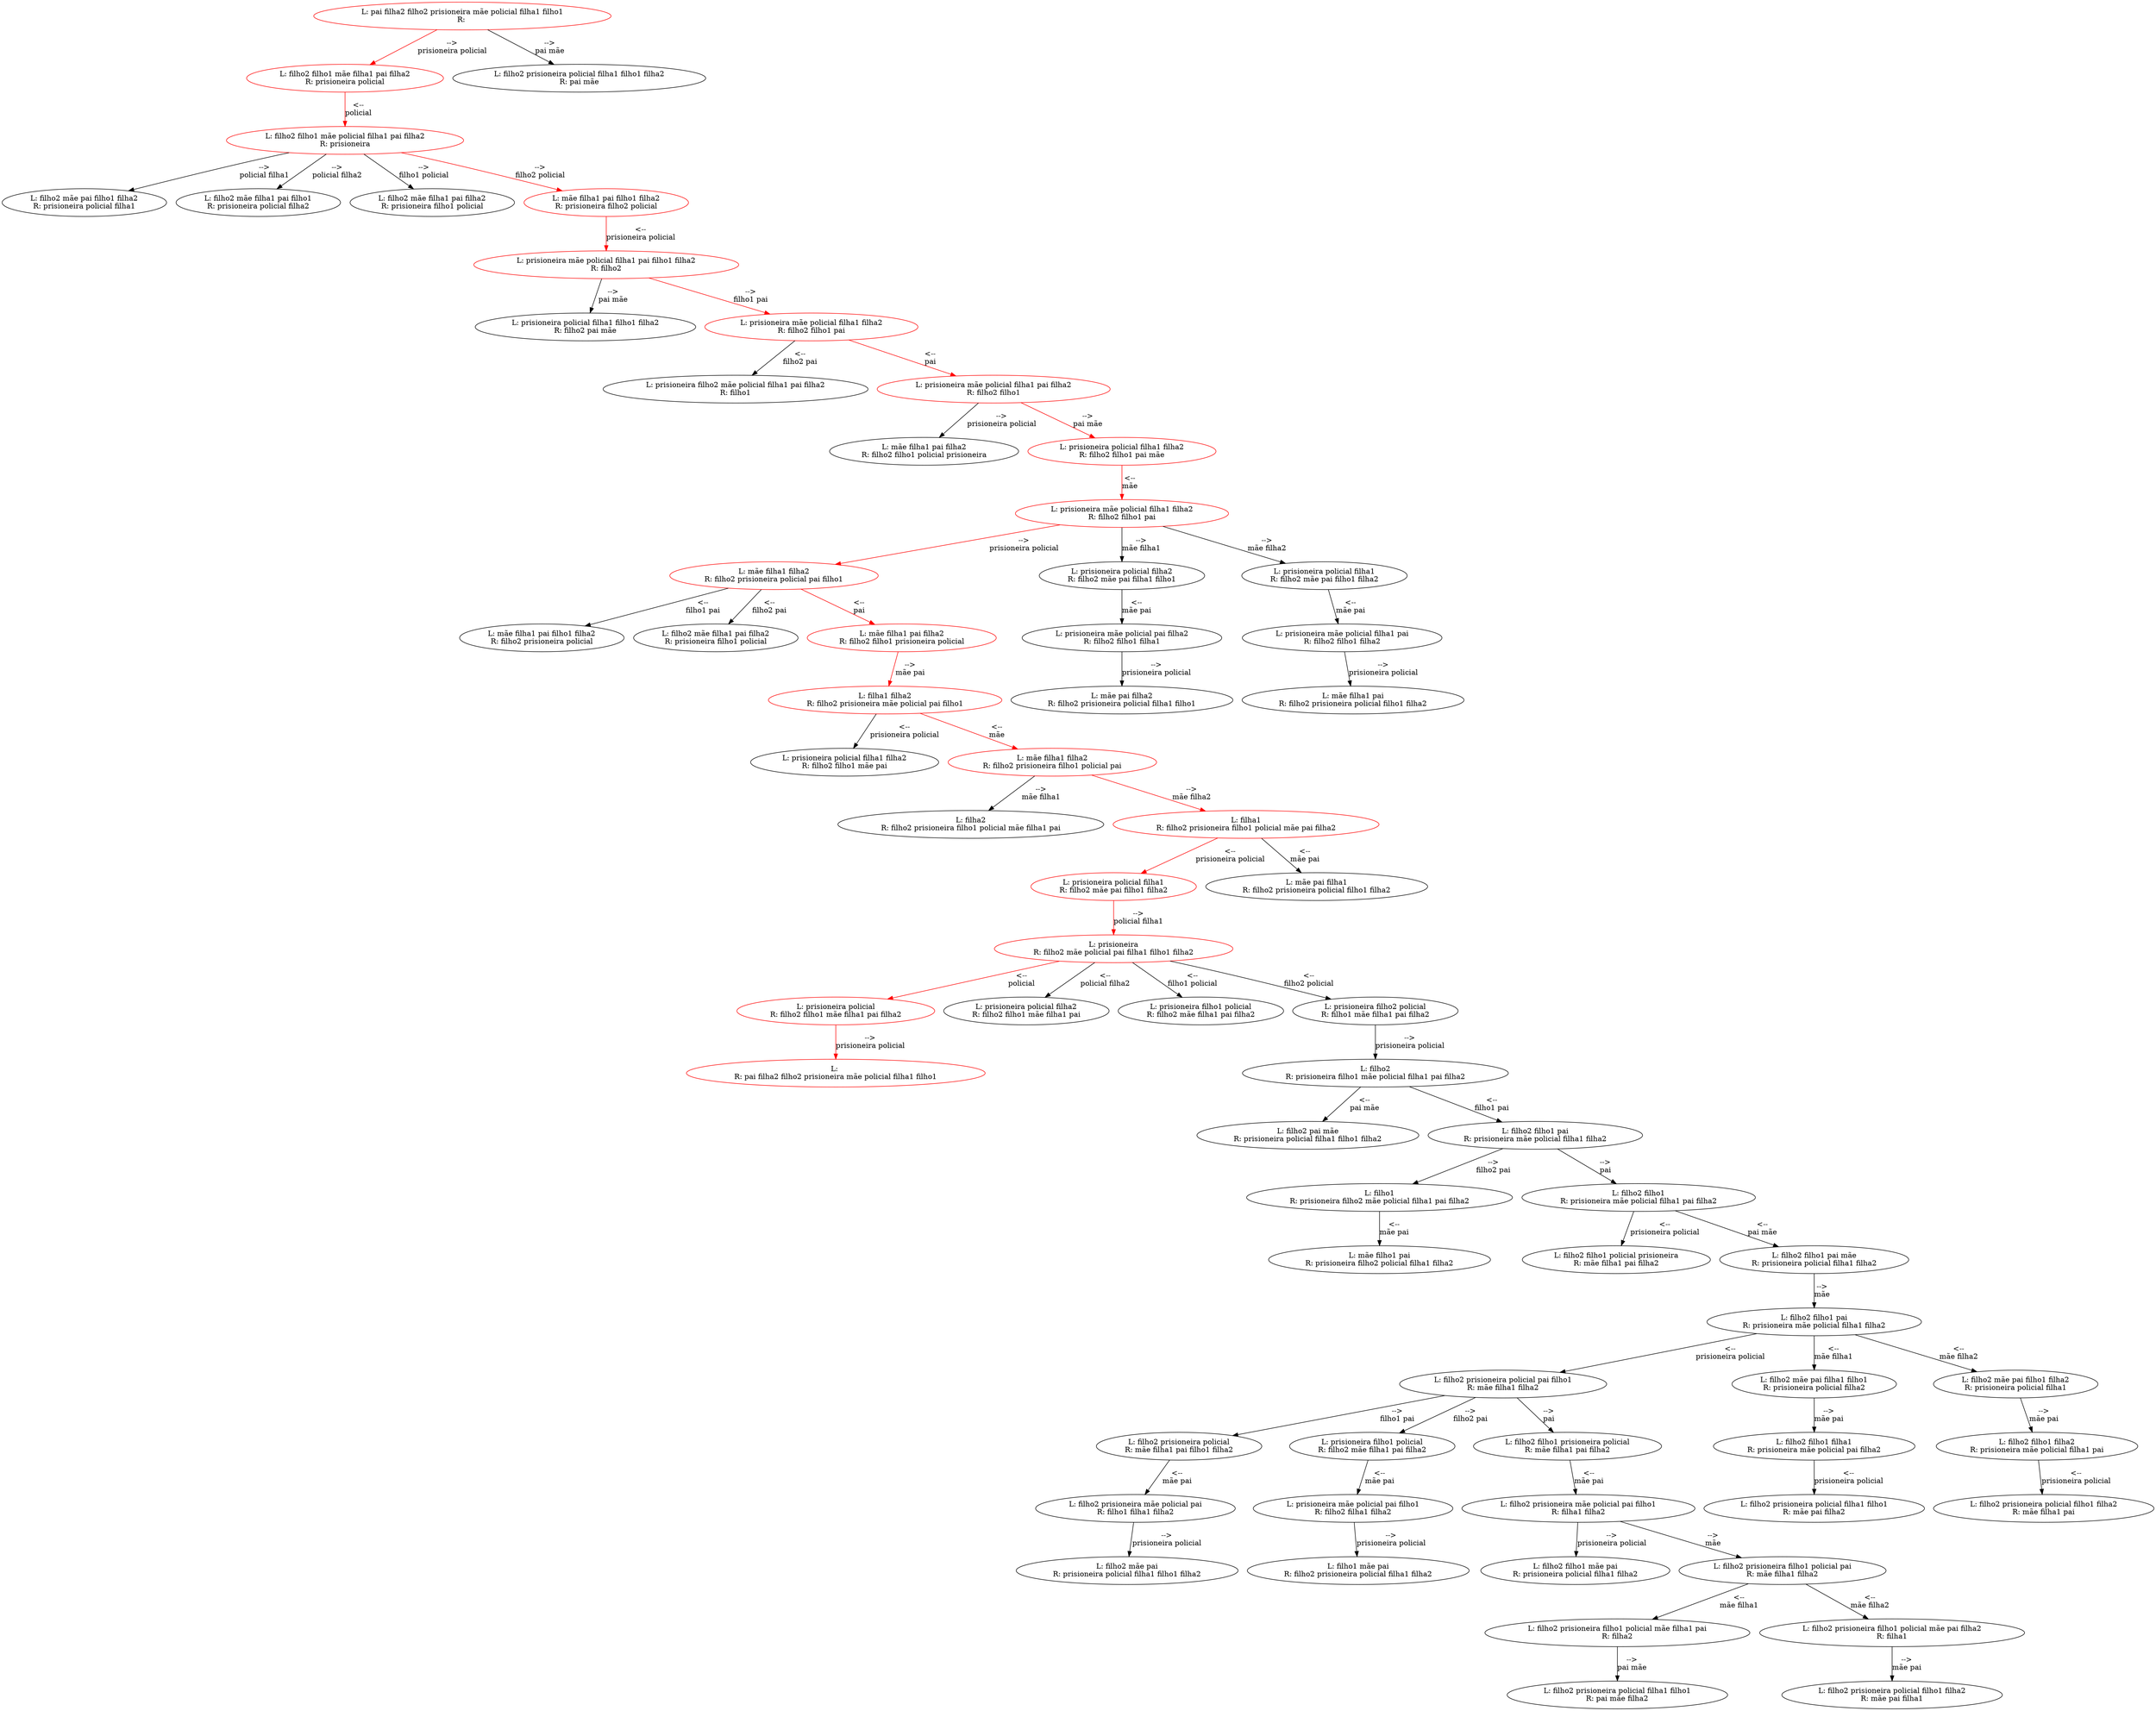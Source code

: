 digraph {
0 [label="L: pai filha2 filho2 prisioneira mãe policial filha1 filho1
R: 
"][color="red"]
0 -> 1 [label="-->
prisioneira policial
"][color="red"]
1 [label="L: filho2 filho1 mãe filha1 pai filha2
R: prisioneira policial
"][color="red"]
1 -> 3 [label="<--
policial
"][color="red"]
3 [label="L: filho2 filho1 mãe policial filha1 pai filha2
R: prisioneira
"][color="red"]
3 -> 4 [label="-->
policial filha1
"]
4 [label="L: filho2 mãe pai filho1 filha2
R: prisioneira policial filha1
"]
3 -> 5 [label="-->
policial filha2
"]
5 [label="L: filho2 mãe filha1 pai filho1
R: prisioneira policial filha2
"]
3 -> 6 [label="-->
filho1 policial
"]
6 [label="L: filho2 mãe filha1 pai filha2
R: prisioneira filho1 policial
"]
3 -> 7 [label="-->
filho2 policial
"][color="red"]
7 [label="L: mãe filha1 pai filho1 filha2
R: prisioneira filho2 policial
"][color="red"]
7 -> 8 [label="<--
prisioneira policial
"][color="red"]
8 [label="L: prisioneira mãe policial filha1 pai filho1 filha2
R: filho2
"][color="red"]
8 -> 9 [label="-->
pai mãe
"]
9 [label="L: prisioneira policial filha1 filho1 filha2
R: filho2 pai mãe
"]
8 -> 10 [label="-->
filho1 pai
"][color="red"]
10 [label="L: prisioneira mãe policial filha1 filha2
R: filho2 filho1 pai
"][color="red"]
10 -> 11 [label="<--
filho2 pai
"]
11 [label="L: prisioneira filho2 mãe policial filha1 pai filha2
R: filho1
"]
10 -> 12 [label="<--
pai
"][color="red"]
12 [label="L: prisioneira mãe policial filha1 pai filha2
R: filho2 filho1
"][color="red"]
12 -> 13 [label="-->
prisioneira policial
"]
13 [label="L: mãe filha1 pai filha2
R: filho2 filho1 policial prisioneira
"]
12 -> 14 [label="-->
pai mãe
"][color="red"]
14 [label="L: prisioneira policial filha1 filha2
R: filho2 filho1 pai mãe
"][color="red"]
14 -> 15 [label="<--
mãe
"][color="red"]
15 [label="L: prisioneira mãe policial filha1 filha2
R: filho2 filho1 pai
"][color="red"]
15 -> 16 [label="-->
prisioneira policial
"][color="red"]
16 [label="L: mãe filha1 filha2
R: filho2 prisioneira policial pai filho1
"][color="red"]
16 -> 23 [label="<--
filho1 pai
"]
23 [label="L: mãe filha1 pai filho1 filha2
R: filho2 prisioneira policial
"]
16 -> 24 [label="<--
filho2 pai
"]
24 [label="L: filho2 mãe filha1 pai filha2
R: prisioneira filho1 policial
"]
16 -> 25 [label="<--
pai
"][color="red"]
25 [label="L: mãe filha1 pai filha2
R: filho2 filho1 prisioneira policial
"][color="red"]
25 -> 26 [label="-->
mãe pai
"][color="red"]
26 [label="L: filha1 filha2
R: filho2 prisioneira mãe policial pai filho1
"][color="red"]
26 -> 27 [label="<--
prisioneira policial
"]
27 [label="L: prisioneira policial filha1 filha2
R: filho2 filho1 mãe pai
"]
26 -> 28 [label="<--
mãe
"][color="red"]
28 [label="L: mãe filha1 filha2
R: filho2 prisioneira filho1 policial pai
"][color="red"]
28 -> 29 [label="-->
mãe filha1
"]
29 [label="L: filha2
R: filho2 prisioneira filho1 policial mãe filha1 pai
"]
28 -> 30 [label="-->
mãe filha2
"][color="red"]
30 [label="L: filha1
R: filho2 prisioneira filho1 policial mãe pai filha2
"][color="red"]
30 -> 31 [label="<--
prisioneira policial
"][color="red"]
31 [label="L: prisioneira policial filha1
R: filho2 mãe pai filho1 filha2
"][color="red"]
31 -> 33 [label="-->
policial filha1
"][color="red"]
33 [label="L: prisioneira
R: filho2 mãe policial pai filha1 filho1 filha2
"][color="red"]
33 -> 34 [label="<--
policial
"][color="red"]
34 [label="L: prisioneira policial
R: filho2 filho1 mãe filha1 pai filha2
"][color="red"]
34 -> 68 [label="-->
prisioneira policial
"][color="red"]
68 [label="L: 
R: pai filha2 filho2 prisioneira mãe policial filha1 filho1
"][color="red"]
33 -> 35 [label="<--
policial filha2
"]
35 [label="L: prisioneira policial filha2
R: filho2 filho1 mãe filha1 pai
"]
33 -> 36 [label="<--
filho1 policial
"]
36 [label="L: prisioneira filho1 policial
R: filho2 mãe filha1 pai filha2
"]
33 -> 37 [label="<--
filho2 policial
"]
37 [label="L: prisioneira filho2 policial
R: filho1 mãe filha1 pai filha2
"]
37 -> 38 [label="-->
prisioneira policial
"]
38 [label="L: filho2
R: prisioneira filho1 mãe policial filha1 pai filha2
"]
38 -> 39 [label="<--
pai mãe
"]
39 [label="L: filho2 pai mãe
R: prisioneira policial filha1 filho1 filha2
"]
38 -> 40 [label="<--
filho1 pai
"]
40 [label="L: filho2 filho1 pai
R: prisioneira mãe policial filha1 filha2
"]
40 -> 41 [label="-->
filho2 pai
"]
41 [label="L: filho1
R: prisioneira filho2 mãe policial filha1 pai filha2
"]
41 -> 67 [label="<--
mãe pai
"]
67 [label="L: mãe filho1 pai
R: prisioneira filho2 policial filha1 filha2
"]
40 -> 42 [label="-->
pai
"]
42 [label="L: filho2 filho1
R: prisioneira mãe policial filha1 pai filha2
"]
42 -> 43 [label="<--
prisioneira policial
"]
43 [label="L: filho2 filho1 policial prisioneira
R: mãe filha1 pai filha2
"]
42 -> 44 [label="<--
pai mãe
"]
44 [label="L: filho2 filho1 pai mãe
R: prisioneira policial filha1 filha2
"]
44 -> 45 [label="-->
mãe
"]
45 [label="L: filho2 filho1 pai
R: prisioneira mãe policial filha1 filha2
"]
45 -> 46 [label="<--
prisioneira policial
"]
46 [label="L: filho2 prisioneira policial pai filho1
R: mãe filha1 filha2
"]
46 -> 53 [label="-->
filho1 pai
"]
53 [label="L: filho2 prisioneira policial
R: mãe filha1 pai filho1 filha2
"]
53 -> 65 [label="<--
mãe pai
"]
65 [label="L: filho2 prisioneira mãe policial pai
R: filho1 filha1 filha2
"]
65 -> 66 [label="-->
prisioneira policial
"]
66 [label="L: filho2 mãe pai
R: prisioneira policial filha1 filho1 filha2
"]
46 -> 54 [label="-->
filho2 pai
"]
54 [label="L: prisioneira filho1 policial
R: filho2 mãe filha1 pai filha2
"]
54 -> 63 [label="<--
mãe pai
"]
63 [label="L: prisioneira mãe policial pai filho1
R: filho2 filha1 filha2
"]
63 -> 64 [label="-->
prisioneira policial
"]
64 [label="L: filho1 mãe pai
R: filho2 prisioneira policial filha1 filha2
"]
46 -> 55 [label="-->
pai
"]
55 [label="L: filho2 filho1 prisioneira policial
R: mãe filha1 pai filha2
"]
55 -> 56 [label="<--
mãe pai
"]
56 [label="L: filho2 prisioneira mãe policial pai filho1
R: filha1 filha2
"]
56 -> 57 [label="-->
prisioneira policial
"]
57 [label="L: filho2 filho1 mãe pai
R: prisioneira policial filha1 filha2
"]
56 -> 58 [label="-->
mãe
"]
58 [label="L: filho2 prisioneira filho1 policial pai
R: mãe filha1 filha2
"]
58 -> 59 [label="<--
mãe filha1
"]
59 [label="L: filho2 prisioneira filho1 policial mãe filha1 pai
R: filha2
"]
59 -> 62 [label="-->
pai mãe
"]
62 [label="L: filho2 prisioneira policial filha1 filho1
R: pai mãe filha2
"]
58 -> 60 [label="<--
mãe filha2
"]
60 [label="L: filho2 prisioneira filho1 policial mãe pai filha2
R: filha1
"]
60 -> 61 [label="-->
mãe pai
"]
61 [label="L: filho2 prisioneira policial filho1 filha2
R: mãe pai filha1
"]
45 -> 47 [label="<--
mãe filha1
"]
47 [label="L: filho2 mãe pai filha1 filho1
R: prisioneira policial filha2
"]
47 -> 51 [label="-->
mãe pai
"]
51 [label="L: filho2 filho1 filha1
R: prisioneira mãe policial pai filha2
"]
51 -> 52 [label="<--
prisioneira policial
"]
52 [label="L: filho2 prisioneira policial filha1 filho1
R: mãe pai filha2
"]
45 -> 48 [label="<--
mãe filha2
"]
48 [label="L: filho2 mãe pai filho1 filha2
R: prisioneira policial filha1
"]
48 -> 49 [label="-->
mãe pai
"]
49 [label="L: filho2 filho1 filha2
R: prisioneira mãe policial filha1 pai
"]
49 -> 50 [label="<--
prisioneira policial
"]
50 [label="L: filho2 prisioneira policial filho1 filha2
R: mãe filha1 pai
"]
30 -> 32 [label="<--
mãe pai
"]
32 [label="L: mãe pai filha1
R: filho2 prisioneira policial filho1 filha2
"]
15 -> 17 [label="-->
mãe filha1
"]
17 [label="L: prisioneira policial filha2
R: filho2 mãe pai filha1 filho1
"]
17 -> 21 [label="<--
mãe pai
"]
21 [label="L: prisioneira mãe policial pai filha2
R: filho2 filho1 filha1
"]
21 -> 22 [label="-->
prisioneira policial
"]
22 [label="L: mãe pai filha2
R: filho2 prisioneira policial filha1 filho1
"]
15 -> 18 [label="-->
mãe filha2
"]
18 [label="L: prisioneira policial filha1
R: filho2 mãe pai filho1 filha2
"]
18 -> 19 [label="<--
mãe pai
"]
19 [label="L: prisioneira mãe policial filha1 pai
R: filho2 filho1 filha2
"]
19 -> 20 [label="-->
prisioneira policial
"]
20 [label="L: mãe filha1 pai
R: filho2 prisioneira policial filho1 filha2
"]
0 -> 2 [label="-->
pai mãe
"]
2 [label="L: filho2 prisioneira policial filha1 filho1 filha2
R: pai mãe
"]
}
